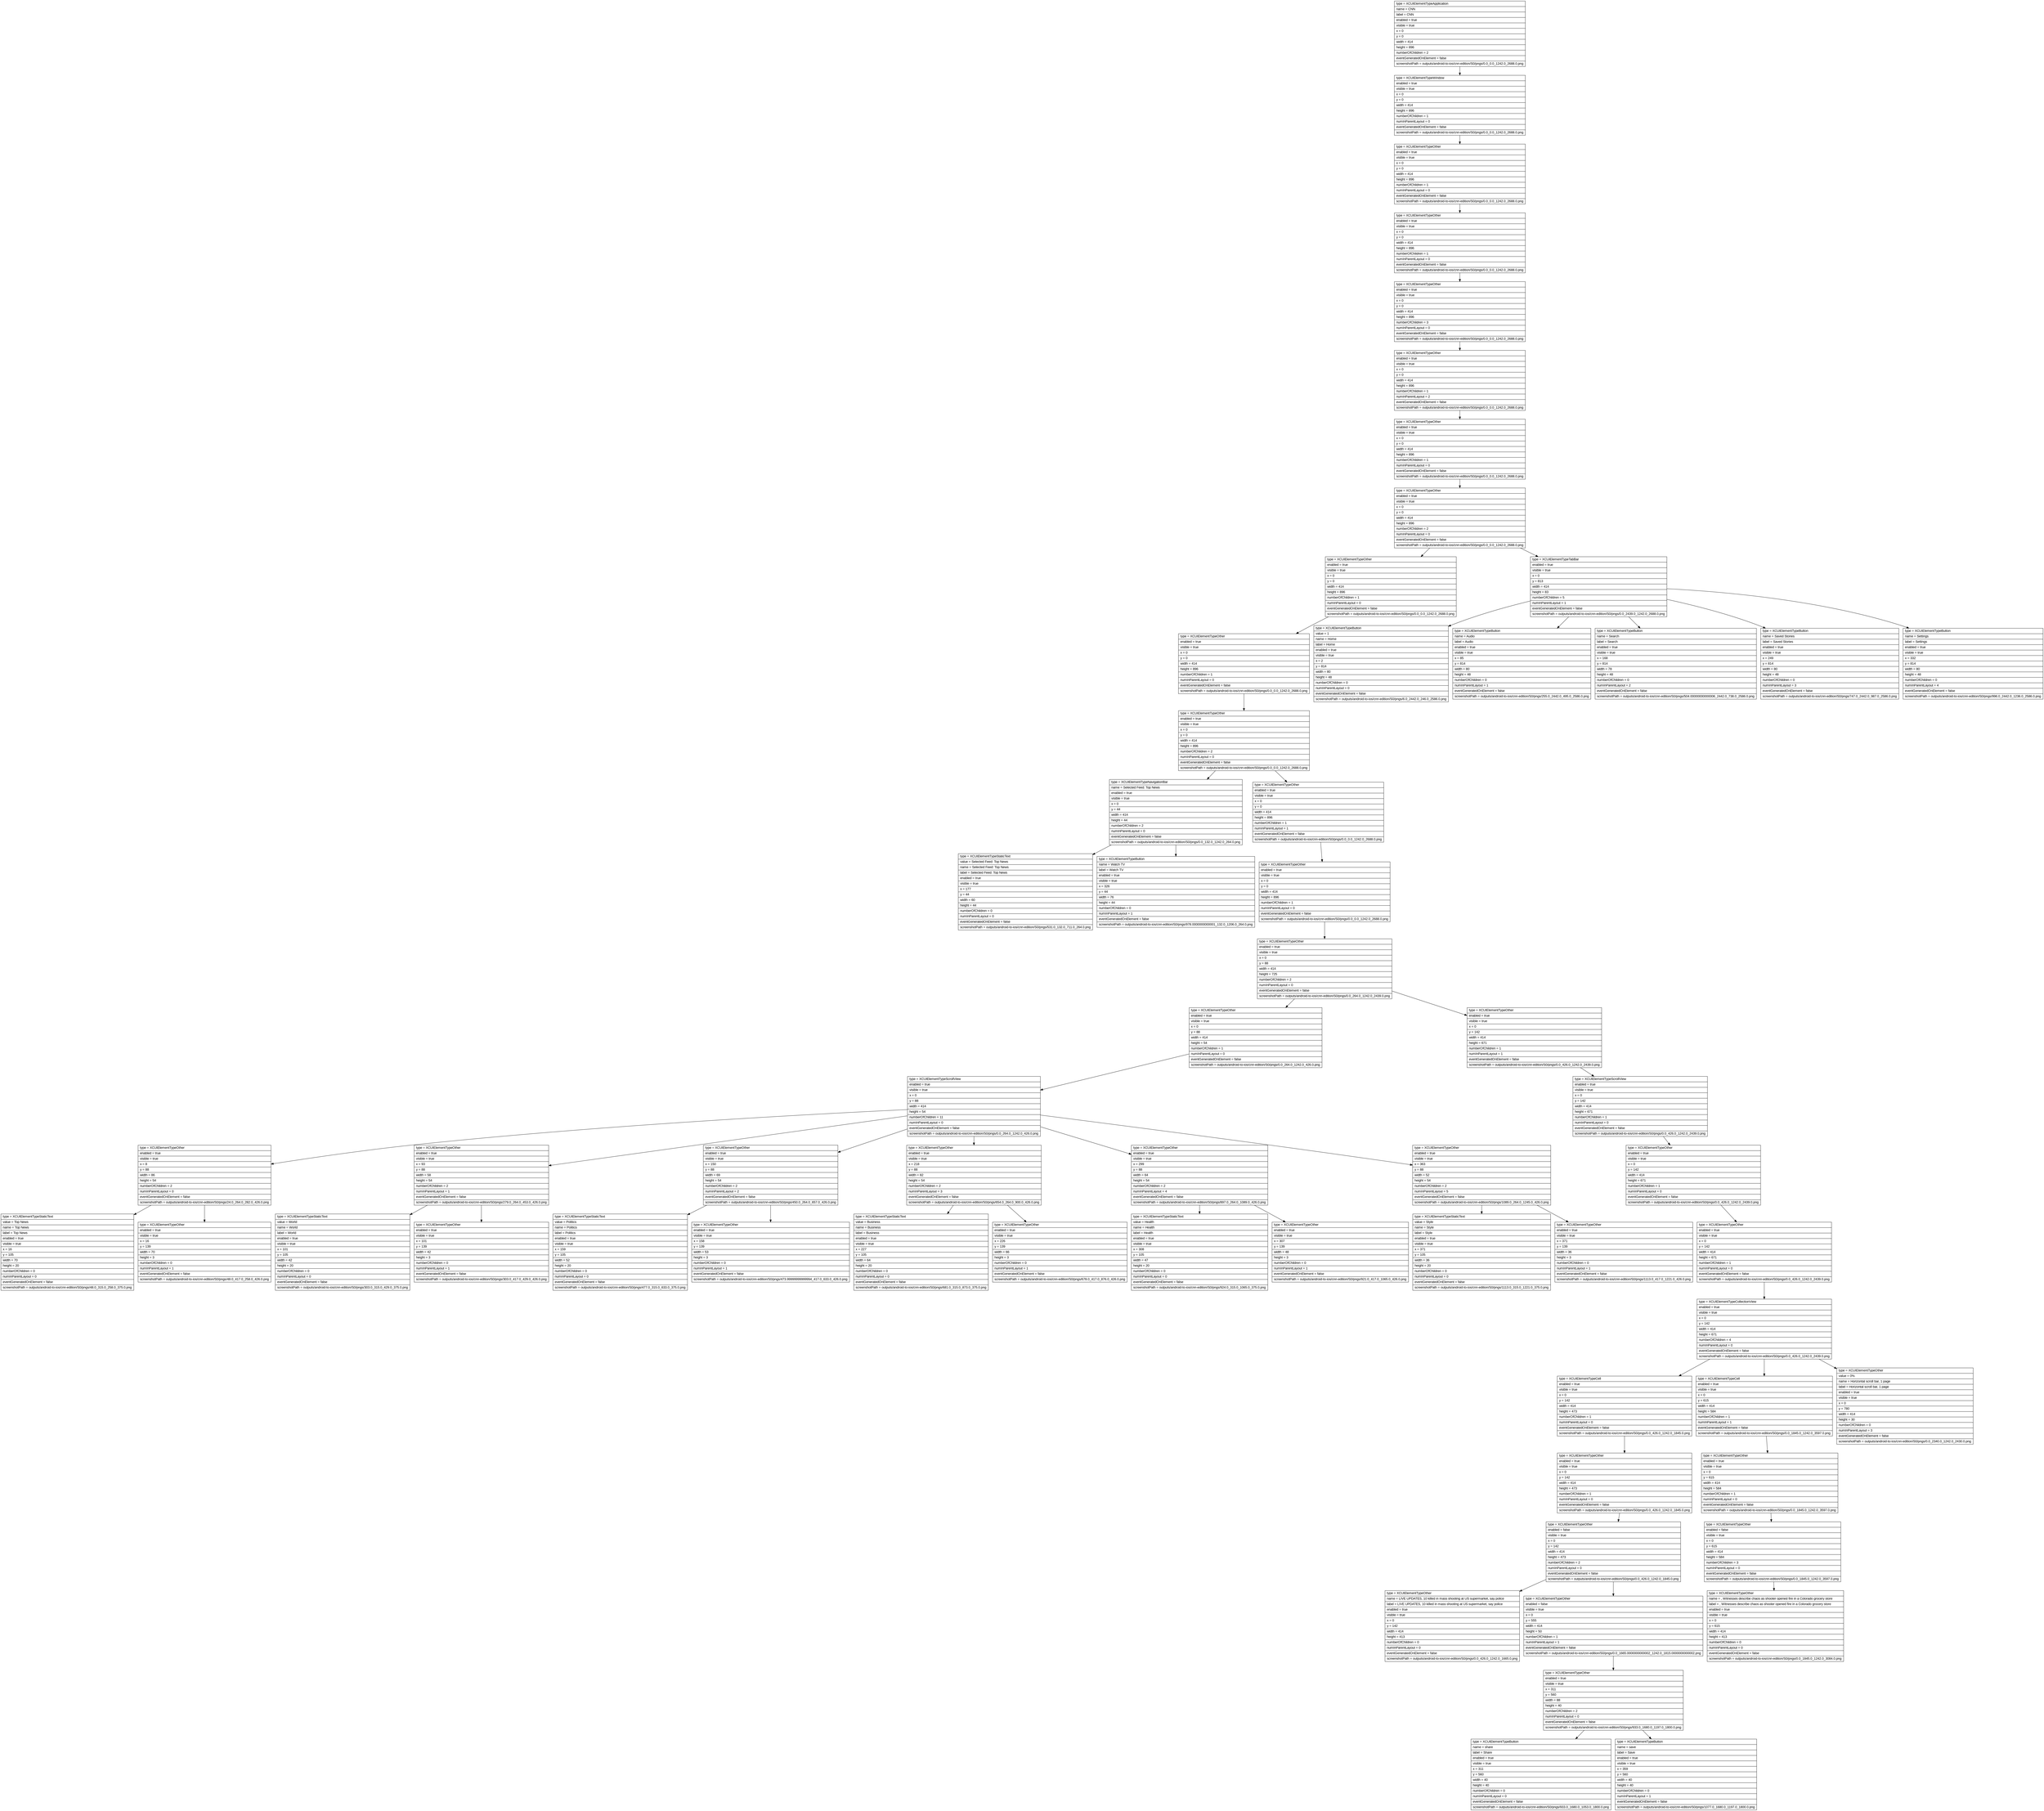digraph Layout {

	node [shape=record fontname=Arial];

	0	[label="{type = XCUIElementTypeApplication\l|name = CNN\l|label = CNN\l|enabled = true\l|visible = true\l|x = 0\l|y = 0\l|width = 414\l|height = 896\l|numberOfChildren = 2\l|eventGeneratedOnElement = false \l|screenshotPath = outputs/android-to-ios/cnn-edition/S0/pngs/0.0_0.0_1242.0_2688.0.png\l}"]
	1	[label="{type = XCUIElementTypeWindow\l|enabled = true\l|visible = true\l|x = 0\l|y = 0\l|width = 414\l|height = 896\l|numberOfChildren = 1\l|numInParentLayout = 0\l|eventGeneratedOnElement = false \l|screenshotPath = outputs/android-to-ios/cnn-edition/S0/pngs/0.0_0.0_1242.0_2688.0.png\l}"]
	2	[label="{type = XCUIElementTypeOther\l|enabled = true\l|visible = true\l|x = 0\l|y = 0\l|width = 414\l|height = 896\l|numberOfChildren = 1\l|numInParentLayout = 0\l|eventGeneratedOnElement = false \l|screenshotPath = outputs/android-to-ios/cnn-edition/S0/pngs/0.0_0.0_1242.0_2688.0.png\l}"]
	3	[label="{type = XCUIElementTypeOther\l|enabled = true\l|visible = true\l|x = 0\l|y = 0\l|width = 414\l|height = 896\l|numberOfChildren = 1\l|numInParentLayout = 0\l|eventGeneratedOnElement = false \l|screenshotPath = outputs/android-to-ios/cnn-edition/S0/pngs/0.0_0.0_1242.0_2688.0.png\l}"]
	4	[label="{type = XCUIElementTypeOther\l|enabled = true\l|visible = true\l|x = 0\l|y = 0\l|width = 414\l|height = 896\l|numberOfChildren = 3\l|numInParentLayout = 0\l|eventGeneratedOnElement = false \l|screenshotPath = outputs/android-to-ios/cnn-edition/S0/pngs/0.0_0.0_1242.0_2688.0.png\l}"]
	5	[label="{type = XCUIElementTypeOther\l|enabled = true\l|visible = true\l|x = 0\l|y = 0\l|width = 414\l|height = 896\l|numberOfChildren = 1\l|numInParentLayout = 2\l|eventGeneratedOnElement = false \l|screenshotPath = outputs/android-to-ios/cnn-edition/S0/pngs/0.0_0.0_1242.0_2688.0.png\l}"]
	6	[label="{type = XCUIElementTypeOther\l|enabled = true\l|visible = true\l|x = 0\l|y = 0\l|width = 414\l|height = 896\l|numberOfChildren = 1\l|numInParentLayout = 0\l|eventGeneratedOnElement = false \l|screenshotPath = outputs/android-to-ios/cnn-edition/S0/pngs/0.0_0.0_1242.0_2688.0.png\l}"]
	7	[label="{type = XCUIElementTypeOther\l|enabled = true\l|visible = true\l|x = 0\l|y = 0\l|width = 414\l|height = 896\l|numberOfChildren = 2\l|numInParentLayout = 0\l|eventGeneratedOnElement = false \l|screenshotPath = outputs/android-to-ios/cnn-edition/S0/pngs/0.0_0.0_1242.0_2688.0.png\l}"]
	8	[label="{type = XCUIElementTypeOther\l|enabled = true\l|visible = true\l|x = 0\l|y = 0\l|width = 414\l|height = 896\l|numberOfChildren = 1\l|numInParentLayout = 0\l|eventGeneratedOnElement = false \l|screenshotPath = outputs/android-to-ios/cnn-edition/S0/pngs/0.0_0.0_1242.0_2688.0.png\l}"]
	9	[label="{type = XCUIElementTypeTabBar\l|enabled = true\l|visible = true\l|x = 0\l|y = 813\l|width = 414\l|height = 83\l|numberOfChildren = 5\l|numInParentLayout = 1\l|eventGeneratedOnElement = false \l|screenshotPath = outputs/android-to-ios/cnn-edition/S0/pngs/0.0_2439.0_1242.0_2688.0.png\l}"]
	10	[label="{type = XCUIElementTypeOther\l|enabled = true\l|visible = true\l|x = 0\l|y = 0\l|width = 414\l|height = 896\l|numberOfChildren = 1\l|numInParentLayout = 0\l|eventGeneratedOnElement = false \l|screenshotPath = outputs/android-to-ios/cnn-edition/S0/pngs/0.0_0.0_1242.0_2688.0.png\l}"]
	11	[label="{type = XCUIElementTypeButton\l|value = 1\l|name = Home\l|label = Home\l|enabled = true\l|visible = true\l|x = 2\l|y = 814\l|width = 80\l|height = 48\l|numberOfChildren = 0\l|numInParentLayout = 0\l|eventGeneratedOnElement = false \l|screenshotPath = outputs/android-to-ios/cnn-edition/S0/pngs/6.0_2442.0_246.0_2586.0.png\l}"]
	12	[label="{type = XCUIElementTypeButton\l|name = Audio\l|label = Audio\l|enabled = true\l|visible = true\l|x = 85\l|y = 814\l|width = 80\l|height = 48\l|numberOfChildren = 0\l|numInParentLayout = 1\l|eventGeneratedOnElement = false \l|screenshotPath = outputs/android-to-ios/cnn-edition/S0/pngs/255.0_2442.0_495.0_2586.0.png\l}"]
	13	[label="{type = XCUIElementTypeButton\l|name = Search\l|label = Search\l|enabled = true\l|visible = true\l|x = 168\l|y = 814\l|width = 78\l|height = 48\l|numberOfChildren = 0\l|numInParentLayout = 2\l|eventGeneratedOnElement = false \l|screenshotPath = outputs/android-to-ios/cnn-edition/S0/pngs/504.00000000000006_2442.0_738.0_2586.0.png\l}"]
	14	[label="{type = XCUIElementTypeButton\l|name = Saved Stories\l|label = Saved Stories\l|enabled = true\l|visible = true\l|x = 249\l|y = 814\l|width = 80\l|height = 48\l|numberOfChildren = 0\l|numInParentLayout = 3\l|eventGeneratedOnElement = false \l|screenshotPath = outputs/android-to-ios/cnn-edition/S0/pngs/747.0_2442.0_987.0_2586.0.png\l}"]
	15	[label="{type = XCUIElementTypeButton\l|name = Settings\l|label = Settings\l|enabled = true\l|visible = true\l|x = 332\l|y = 814\l|width = 80\l|height = 48\l|numberOfChildren = 0\l|numInParentLayout = 4\l|eventGeneratedOnElement = false \l|screenshotPath = outputs/android-to-ios/cnn-edition/S0/pngs/996.0_2442.0_1236.0_2586.0.png\l}"]
	16	[label="{type = XCUIElementTypeOther\l|enabled = true\l|visible = true\l|x = 0\l|y = 0\l|width = 414\l|height = 896\l|numberOfChildren = 2\l|numInParentLayout = 0\l|eventGeneratedOnElement = false \l|screenshotPath = outputs/android-to-ios/cnn-edition/S0/pngs/0.0_0.0_1242.0_2688.0.png\l}"]
	17	[label="{type = XCUIElementTypeNavigationBar\l|name = Selected Feed: Top News\l|enabled = true\l|visible = true\l|x = 0\l|y = 44\l|width = 414\l|height = 44\l|numberOfChildren = 2\l|numInParentLayout = 0\l|eventGeneratedOnElement = false \l|screenshotPath = outputs/android-to-ios/cnn-edition/S0/pngs/0.0_132.0_1242.0_264.0.png\l}"]
	18	[label="{type = XCUIElementTypeOther\l|enabled = true\l|visible = true\l|x = 0\l|y = 0\l|width = 414\l|height = 896\l|numberOfChildren = 1\l|numInParentLayout = 1\l|eventGeneratedOnElement = false \l|screenshotPath = outputs/android-to-ios/cnn-edition/S0/pngs/0.0_0.0_1242.0_2688.0.png\l}"]
	19	[label="{type = XCUIElementTypeStaticText\l|value = Selected Feed: Top News\l|name = Selected Feed: Top News\l|label = Selected Feed: Top News\l|enabled = true\l|visible = true\l|x = 177\l|y = 44\l|width = 60\l|height = 44\l|numberOfChildren = 0\l|numInParentLayout = 0\l|eventGeneratedOnElement = false \l|screenshotPath = outputs/android-to-ios/cnn-edition/S0/pngs/531.0_132.0_711.0_264.0.png\l}"]
	20	[label="{type = XCUIElementTypeButton\l|name = Watch TV\l|label = Watch TV\l|enabled = true\l|visible = true\l|x = 326\l|y = 44\l|width = 76\l|height = 44\l|numberOfChildren = 0\l|numInParentLayout = 1\l|eventGeneratedOnElement = false \l|screenshotPath = outputs/android-to-ios/cnn-edition/S0/pngs/978.0000000000001_132.0_1206.0_264.0.png\l}"]
	21	[label="{type = XCUIElementTypeOther\l|enabled = true\l|visible = true\l|x = 0\l|y = 0\l|width = 414\l|height = 896\l|numberOfChildren = 1\l|numInParentLayout = 0\l|eventGeneratedOnElement = false \l|screenshotPath = outputs/android-to-ios/cnn-edition/S0/pngs/0.0_0.0_1242.0_2688.0.png\l}"]
	22	[label="{type = XCUIElementTypeOther\l|enabled = true\l|visible = true\l|x = 0\l|y = 88\l|width = 414\l|height = 725\l|numberOfChildren = 2\l|numInParentLayout = 0\l|eventGeneratedOnElement = false \l|screenshotPath = outputs/android-to-ios/cnn-edition/S0/pngs/0.0_264.0_1242.0_2439.0.png\l}"]
	23	[label="{type = XCUIElementTypeOther\l|enabled = true\l|visible = true\l|x = 0\l|y = 88\l|width = 414\l|height = 54\l|numberOfChildren = 1\l|numInParentLayout = 0\l|eventGeneratedOnElement = false \l|screenshotPath = outputs/android-to-ios/cnn-edition/S0/pngs/0.0_264.0_1242.0_426.0.png\l}"]
	24	[label="{type = XCUIElementTypeOther\l|enabled = true\l|visible = true\l|x = 0\l|y = 142\l|width = 414\l|height = 671\l|numberOfChildren = 1\l|numInParentLayout = 1\l|eventGeneratedOnElement = false \l|screenshotPath = outputs/android-to-ios/cnn-edition/S0/pngs/0.0_426.0_1242.0_2439.0.png\l}"]
	25	[label="{type = XCUIElementTypeScrollView\l|enabled = true\l|visible = true\l|x = 0\l|y = 88\l|width = 414\l|height = 54\l|numberOfChildren = 11\l|numInParentLayout = 0\l|eventGeneratedOnElement = false \l|screenshotPath = outputs/android-to-ios/cnn-edition/S0/pngs/0.0_264.0_1242.0_426.0.png\l}"]
	26	[label="{type = XCUIElementTypeScrollView\l|enabled = true\l|visible = true\l|x = 0\l|y = 142\l|width = 414\l|height = 671\l|numberOfChildren = 1\l|numInParentLayout = 0\l|eventGeneratedOnElement = false \l|screenshotPath = outputs/android-to-ios/cnn-edition/S0/pngs/0.0_426.0_1242.0_2439.0.png\l}"]
	27	[label="{type = XCUIElementTypeOther\l|enabled = true\l|visible = true\l|x = 8\l|y = 88\l|width = 86\l|height = 54\l|numberOfChildren = 2\l|numInParentLayout = 0\l|eventGeneratedOnElement = false \l|screenshotPath = outputs/android-to-ios/cnn-edition/S0/pngs/24.0_264.0_282.0_426.0.png\l}"]
	28	[label="{type = XCUIElementTypeOther\l|enabled = true\l|visible = true\l|x = 93\l|y = 88\l|width = 58\l|height = 54\l|numberOfChildren = 2\l|numInParentLayout = 1\l|eventGeneratedOnElement = false \l|screenshotPath = outputs/android-to-ios/cnn-edition/S0/pngs/279.0_264.0_453.0_426.0.png\l}"]
	29	[label="{type = XCUIElementTypeOther\l|enabled = true\l|visible = true\l|x = 150\l|y = 88\l|width = 69\l|height = 54\l|numberOfChildren = 2\l|numInParentLayout = 2\l|eventGeneratedOnElement = false \l|screenshotPath = outputs/android-to-ios/cnn-edition/S0/pngs/450.0_264.0_657.0_426.0.png\l}"]
	30	[label="{type = XCUIElementTypeOther\l|enabled = true\l|visible = true\l|x = 218\l|y = 88\l|width = 82\l|height = 54\l|numberOfChildren = 2\l|numInParentLayout = 3\l|eventGeneratedOnElement = false \l|screenshotPath = outputs/android-to-ios/cnn-edition/S0/pngs/654.0_264.0_900.0_426.0.png\l}"]
	31	[label="{type = XCUIElementTypeOther\l|enabled = true\l|visible = true\l|x = 299\l|y = 88\l|width = 64\l|height = 54\l|numberOfChildren = 2\l|numInParentLayout = 4\l|eventGeneratedOnElement = false \l|screenshotPath = outputs/android-to-ios/cnn-edition/S0/pngs/897.0_264.0_1089.0_426.0.png\l}"]
	32	[label="{type = XCUIElementTypeOther\l|enabled = true\l|visible = true\l|x = 363\l|y = 88\l|width = 52\l|height = 54\l|numberOfChildren = 2\l|numInParentLayout = 5\l|eventGeneratedOnElement = false \l|screenshotPath = outputs/android-to-ios/cnn-edition/S0/pngs/1089.0_264.0_1245.0_426.0.png\l}"]
	33	[label="{type = XCUIElementTypeOther\l|enabled = true\l|visible = true\l|x = 0\l|y = 142\l|width = 414\l|height = 671\l|numberOfChildren = 1\l|numInParentLayout = 0\l|eventGeneratedOnElement = false \l|screenshotPath = outputs/android-to-ios/cnn-edition/S0/pngs/0.0_426.0_1242.0_2439.0.png\l}"]
	34	[label="{type = XCUIElementTypeStaticText\l|value = Top News\l|name = Top News\l|label = Top News\l|enabled = true\l|visible = true\l|x = 16\l|y = 105\l|width = 70\l|height = 20\l|numberOfChildren = 0\l|numInParentLayout = 0\l|eventGeneratedOnElement = false \l|screenshotPath = outputs/android-to-ios/cnn-edition/S0/pngs/48.0_315.0_258.0_375.0.png\l}"]
	35	[label="{type = XCUIElementTypeOther\l|enabled = true\l|visible = true\l|x = 16\l|y = 139\l|width = 70\l|height = 3\l|numberOfChildren = 0\l|numInParentLayout = 1\l|eventGeneratedOnElement = false \l|screenshotPath = outputs/android-to-ios/cnn-edition/S0/pngs/48.0_417.0_258.0_426.0.png\l}"]
	36	[label="{type = XCUIElementTypeStaticText\l|value = World\l|name = World\l|label = World\l|enabled = true\l|visible = true\l|x = 101\l|y = 105\l|width = 42\l|height = 20\l|numberOfChildren = 0\l|numInParentLayout = 0\l|eventGeneratedOnElement = false \l|screenshotPath = outputs/android-to-ios/cnn-edition/S0/pngs/303.0_315.0_429.0_375.0.png\l}"]
	37	[label="{type = XCUIElementTypeOther\l|enabled = true\l|visible = true\l|x = 101\l|y = 139\l|width = 42\l|height = 3\l|numberOfChildren = 0\l|numInParentLayout = 1\l|eventGeneratedOnElement = false \l|screenshotPath = outputs/android-to-ios/cnn-edition/S0/pngs/303.0_417.0_429.0_426.0.png\l}"]
	38	[label="{type = XCUIElementTypeStaticText\l|value = Politics\l|name = Politics\l|label = Politics\l|enabled = true\l|visible = true\l|x = 159\l|y = 105\l|width = 52\l|height = 20\l|numberOfChildren = 0\l|numInParentLayout = 0\l|eventGeneratedOnElement = false \l|screenshotPath = outputs/android-to-ios/cnn-edition/S0/pngs/477.0_315.0_633.0_375.0.png\l}"]
	39	[label="{type = XCUIElementTypeOther\l|enabled = true\l|visible = true\l|x = 158\l|y = 139\l|width = 53\l|height = 3\l|numberOfChildren = 0\l|numInParentLayout = 1\l|eventGeneratedOnElement = false \l|screenshotPath = outputs/android-to-ios/cnn-edition/S0/pngs/473.99999999999994_417.0_633.0_426.0.png\l}"]
	40	[label="{type = XCUIElementTypeStaticText\l|value = Business\l|name = Business\l|label = Business\l|enabled = true\l|visible = true\l|x = 227\l|y = 105\l|width = 64\l|height = 20\l|numberOfChildren = 0\l|numInParentLayout = 0\l|eventGeneratedOnElement = false \l|screenshotPath = outputs/android-to-ios/cnn-edition/S0/pngs/681.0_315.0_873.0_375.0.png\l}"]
	41	[label="{type = XCUIElementTypeOther\l|enabled = true\l|visible = true\l|x = 226\l|y = 139\l|width = 66\l|height = 3\l|numberOfChildren = 0\l|numInParentLayout = 1\l|eventGeneratedOnElement = false \l|screenshotPath = outputs/android-to-ios/cnn-edition/S0/pngs/678.0_417.0_876.0_426.0.png\l}"]
	42	[label="{type = XCUIElementTypeStaticText\l|value = Health\l|name = Health\l|label = Health\l|enabled = true\l|visible = true\l|x = 308\l|y = 105\l|width = 47\l|height = 20\l|numberOfChildren = 0\l|numInParentLayout = 0\l|eventGeneratedOnElement = false \l|screenshotPath = outputs/android-to-ios/cnn-edition/S0/pngs/924.0_315.0_1065.0_375.0.png\l}"]
	43	[label="{type = XCUIElementTypeOther\l|enabled = true\l|visible = true\l|x = 307\l|y = 139\l|width = 48\l|height = 3\l|numberOfChildren = 0\l|numInParentLayout = 1\l|eventGeneratedOnElement = false \l|screenshotPath = outputs/android-to-ios/cnn-edition/S0/pngs/921.0_417.0_1065.0_426.0.png\l}"]
	44	[label="{type = XCUIElementTypeStaticText\l|value = Style\l|name = Style\l|label = Style\l|enabled = true\l|visible = true\l|x = 371\l|y = 105\l|width = 36\l|height = 20\l|numberOfChildren = 0\l|numInParentLayout = 0\l|eventGeneratedOnElement = false \l|screenshotPath = outputs/android-to-ios/cnn-edition/S0/pngs/1113.0_315.0_1221.0_375.0.png\l}"]
	45	[label="{type = XCUIElementTypeOther\l|enabled = true\l|visible = true\l|x = 371\l|y = 139\l|width = 36\l|height = 3\l|numberOfChildren = 0\l|numInParentLayout = 1\l|eventGeneratedOnElement = false \l|screenshotPath = outputs/android-to-ios/cnn-edition/S0/pngs/1113.0_417.0_1221.0_426.0.png\l}"]
	46	[label="{type = XCUIElementTypeOther\l|enabled = true\l|visible = true\l|x = 0\l|y = 142\l|width = 414\l|height = 671\l|numberOfChildren = 1\l|numInParentLayout = 0\l|eventGeneratedOnElement = false \l|screenshotPath = outputs/android-to-ios/cnn-edition/S0/pngs/0.0_426.0_1242.0_2439.0.png\l}"]
	47	[label="{type = XCUIElementTypeCollectionView\l|enabled = true\l|visible = true\l|x = 0\l|y = 142\l|width = 414\l|height = 671\l|numberOfChildren = 4\l|numInParentLayout = 0\l|eventGeneratedOnElement = false \l|screenshotPath = outputs/android-to-ios/cnn-edition/S0/pngs/0.0_426.0_1242.0_2439.0.png\l}"]
	48	[label="{type = XCUIElementTypeCell\l|enabled = true\l|visible = true\l|x = 0\l|y = 142\l|width = 414\l|height = 473\l|numberOfChildren = 1\l|numInParentLayout = 0\l|eventGeneratedOnElement = false \l|screenshotPath = outputs/android-to-ios/cnn-edition/S0/pngs/0.0_426.0_1242.0_1845.0.png\l}"]
	49	[label="{type = XCUIElementTypeCell\l|enabled = true\l|visible = true\l|x = 0\l|y = 615\l|width = 414\l|height = 584\l|numberOfChildren = 1\l|numInParentLayout = 1\l|eventGeneratedOnElement = false \l|screenshotPath = outputs/android-to-ios/cnn-edition/S0/pngs/0.0_1845.0_1242.0_3597.0.png\l}"]
	50	[label="{type = XCUIElementTypeOther\l|value = 0%\l|name = Horizontal scroll bar, 1 page\l|label = Horizontal scroll bar, 1 page\l|enabled = true\l|visible = true\l|x = 0\l|y = 780\l|width = 414\l|height = 30\l|numberOfChildren = 0\l|numInParentLayout = 3\l|eventGeneratedOnElement = false \l|screenshotPath = outputs/android-to-ios/cnn-edition/S0/pngs/0.0_2340.0_1242.0_2430.0.png\l}"]
	51	[label="{type = XCUIElementTypeOther\l|enabled = true\l|visible = true\l|x = 0\l|y = 142\l|width = 414\l|height = 473\l|numberOfChildren = 1\l|numInParentLayout = 0\l|eventGeneratedOnElement = false \l|screenshotPath = outputs/android-to-ios/cnn-edition/S0/pngs/0.0_426.0_1242.0_1845.0.png\l}"]
	52	[label="{type = XCUIElementTypeOther\l|enabled = true\l|visible = true\l|x = 0\l|y = 615\l|width = 414\l|height = 584\l|numberOfChildren = 1\l|numInParentLayout = 0\l|eventGeneratedOnElement = false \l|screenshotPath = outputs/android-to-ios/cnn-edition/S0/pngs/0.0_1845.0_1242.0_3597.0.png\l}"]
	53	[label="{type = XCUIElementTypeOther\l|enabled = false\l|visible = true\l|x = 0\l|y = 142\l|width = 414\l|height = 473\l|numberOfChildren = 2\l|numInParentLayout = 0\l|eventGeneratedOnElement = false \l|screenshotPath = outputs/android-to-ios/cnn-edition/S0/pngs/0.0_426.0_1242.0_1845.0.png\l}"]
	54	[label="{type = XCUIElementTypeOther\l|enabled = false\l|visible = true\l|x = 0\l|y = 615\l|width = 414\l|height = 584\l|numberOfChildren = 3\l|numInParentLayout = 0\l|eventGeneratedOnElement = false \l|screenshotPath = outputs/android-to-ios/cnn-edition/S0/pngs/0.0_1845.0_1242.0_3597.0.png\l}"]
	55	[label="{type = XCUIElementTypeOther\l|name = LIVE UPDATES, 10 killed in mass shooting at US supermarket, say police\l|label = LIVE UPDATES, 10 killed in mass shooting at US supermarket, say police\l|enabled = true\l|visible = true\l|x = 0\l|y = 142\l|width = 414\l|height = 413\l|numberOfChildren = 0\l|numInParentLayout = 0\l|eventGeneratedOnElement = false \l|screenshotPath = outputs/android-to-ios/cnn-edition/S0/pngs/0.0_426.0_1242.0_1665.0.png\l}"]
	56	[label="{type = XCUIElementTypeOther\l|enabled = false\l|visible = true\l|x = 0\l|y = 555\l|width = 414\l|height = 50\l|numberOfChildren = 1\l|numInParentLayout = 1\l|eventGeneratedOnElement = false \l|screenshotPath = outputs/android-to-ios/cnn-edition/S0/pngs/0.0_1665.0000000000002_1242.0_1815.0000000000002.png\l}"]
	57	[label="{type = XCUIElementTypeOther\l|name = , Witnesses describe chaos as shooter opened fire in a Colorado grocery store\l|label = , Witnesses describe chaos as shooter opened fire in a Colorado grocery store\l|enabled = true\l|visible = true\l|x = 0\l|y = 615\l|width = 414\l|height = 413\l|numberOfChildren = 0\l|numInParentLayout = 0\l|eventGeneratedOnElement = false \l|screenshotPath = outputs/android-to-ios/cnn-edition/S0/pngs/0.0_1845.0_1242.0_3084.0.png\l}"]
	58	[label="{type = XCUIElementTypeOther\l|enabled = true\l|visible = true\l|x = 311\l|y = 560\l|width = 88\l|height = 40\l|numberOfChildren = 2\l|numInParentLayout = 0\l|eventGeneratedOnElement = false \l|screenshotPath = outputs/android-to-ios/cnn-edition/S0/pngs/933.0_1680.0_1197.0_1800.0.png\l}"]
	59	[label="{type = XCUIElementTypeButton\l|name = share\l|label = Share\l|enabled = true\l|visible = true\l|x = 311\l|y = 560\l|width = 40\l|height = 40\l|numberOfChildren = 0\l|numInParentLayout = 0\l|eventGeneratedOnElement = false \l|screenshotPath = outputs/android-to-ios/cnn-edition/S0/pngs/933.0_1680.0_1053.0_1800.0.png\l}"]
	60	[label="{type = XCUIElementTypeButton\l|name = save\l|label = Save\l|enabled = true\l|visible = true\l|x = 359\l|y = 560\l|width = 40\l|height = 40\l|numberOfChildren = 0\l|numInParentLayout = 1\l|eventGeneratedOnElement = false \l|screenshotPath = outputs/android-to-ios/cnn-edition/S0/pngs/1077.0_1680.0_1197.0_1800.0.png\l}"]


	0 -> 1
	1 -> 2
	2 -> 3
	3 -> 4
	4 -> 5
	5 -> 6
	6 -> 7
	7 -> 8
	7 -> 9
	8 -> 10
	9 -> 11
	9 -> 12
	9 -> 13
	9 -> 14
	9 -> 15
	10 -> 16
	16 -> 17
	16 -> 18
	17 -> 19
	17 -> 20
	18 -> 21
	21 -> 22
	22 -> 23
	22 -> 24
	23 -> 25
	24 -> 26
	25 -> 27
	25 -> 28
	25 -> 29
	25 -> 30
	25 -> 31
	25 -> 32
	26 -> 33
	27 -> 34
	27 -> 35
	28 -> 36
	28 -> 37
	29 -> 38
	29 -> 39
	30 -> 40
	30 -> 41
	31 -> 42
	31 -> 43
	32 -> 44
	32 -> 45
	33 -> 46
	46 -> 47
	47 -> 48
	47 -> 49
	47 -> 50
	48 -> 51
	49 -> 52
	51 -> 53
	52 -> 54
	53 -> 55
	53 -> 56
	54 -> 57
	56 -> 58
	58 -> 59
	58 -> 60


}